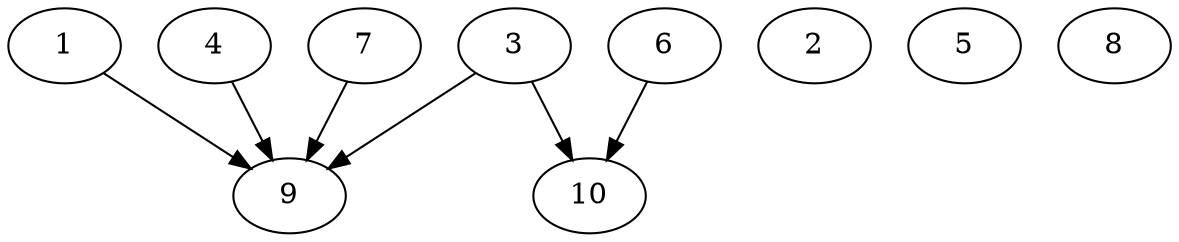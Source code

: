 // DAG automatically generated by daggen at Thu Oct  3 13:58:05 2019
// ./daggen --dot -n 10 --ccr 0.5 --fat 0.9 --regular 0.7 --density 0.6 --mindata 5242880 --maxdata 52428800 
digraph G {
  1 [size="95684608", alpha="0.01", expect_size="47842304"] 
  1 -> 9 [size ="47842304"]
  2 [size="55797760", alpha="0.03", expect_size="27898880"] 
  3 [size="32778240", alpha="0.08", expect_size="16389120"] 
  3 -> 9 [size ="16389120"]
  3 -> 10 [size ="16389120"]
  4 [size="15955968", alpha="0.18", expect_size="7977984"] 
  4 -> 9 [size ="7977984"]
  5 [size="37687296", alpha="0.01", expect_size="18843648"] 
  6 [size="94994432", alpha="0.13", expect_size="47497216"] 
  6 -> 10 [size ="47497216"]
  7 [size="102385664", alpha="0.01", expect_size="51192832"] 
  7 -> 9 [size ="51192832"]
  8 [size="75819008", alpha="0.12", expect_size="37909504"] 
  9 [size="76326912", alpha="0.01", expect_size="38163456"] 
  10 [size="35117056", alpha="0.20", expect_size="17558528"] 
}
